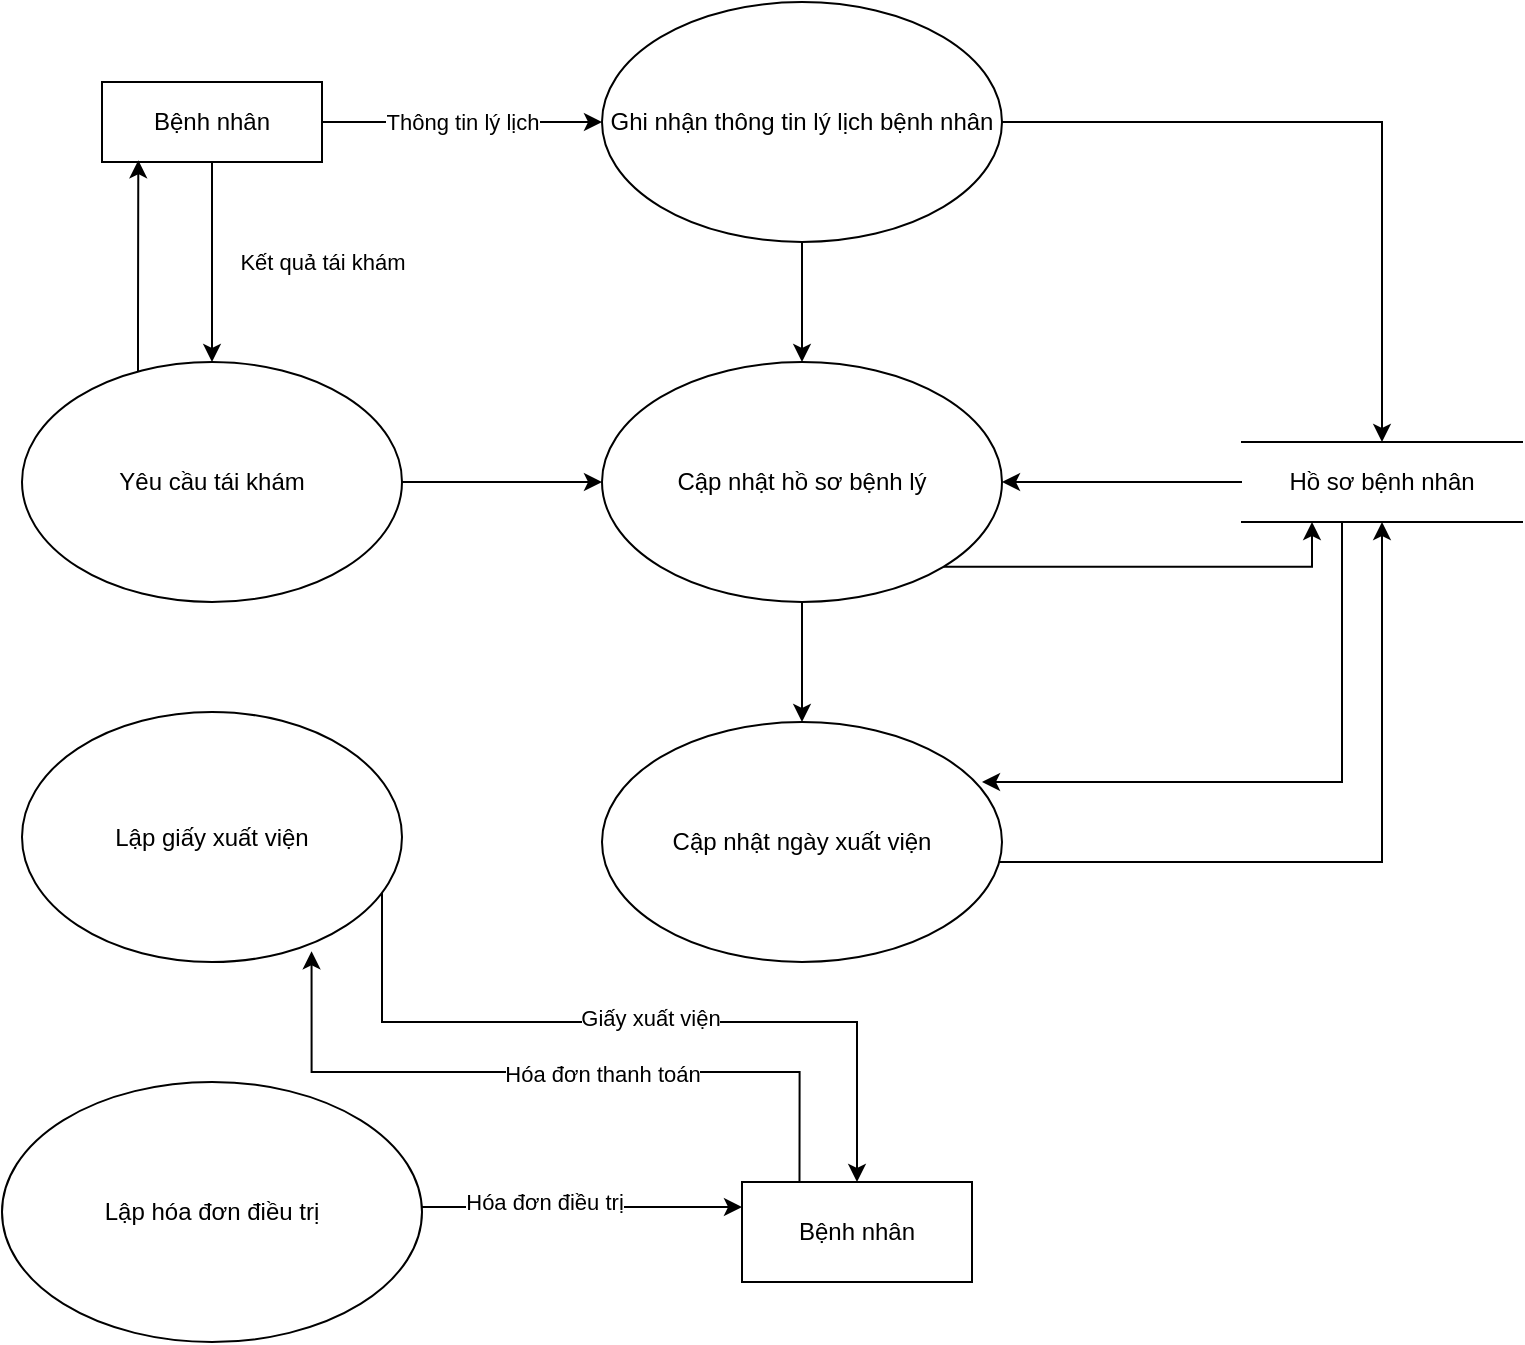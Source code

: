 <mxfile version="13.9.6" type="github">
  <diagram id="2405wJ3sSz2FnLK-L2Kb" name="Page-1">
    <mxGraphModel dx="1019" dy="519" grid="1" gridSize="10" guides="1" tooltips="1" connect="1" arrows="1" fold="1" page="1" pageScale="1" pageWidth="850" pageHeight="1100" math="0" shadow="0">
      <root>
        <mxCell id="0" />
        <mxCell id="1" parent="0" />
        <mxCell id="DbfD-DtE0sevARXXJMPS-3" value="Thông tin lý lịch" style="edgeStyle=orthogonalEdgeStyle;rounded=0;orthogonalLoop=1;jettySize=auto;html=1;exitX=1;exitY=0.5;exitDx=0;exitDy=0;entryX=0;entryY=0.5;entryDx=0;entryDy=0;" edge="1" parent="1" source="DbfD-DtE0sevARXXJMPS-1" target="DbfD-DtE0sevARXXJMPS-2">
          <mxGeometry relative="1" as="geometry" />
        </mxCell>
        <mxCell id="DbfD-DtE0sevARXXJMPS-25" value="Kết quả tái khám" style="edgeStyle=orthogonalEdgeStyle;rounded=0;orthogonalLoop=1;jettySize=auto;html=1;entryX=0.5;entryY=0;entryDx=0;entryDy=0;" edge="1" parent="1" source="DbfD-DtE0sevARXXJMPS-1" target="DbfD-DtE0sevARXXJMPS-15">
          <mxGeometry y="55" relative="1" as="geometry">
            <mxPoint as="offset" />
          </mxGeometry>
        </mxCell>
        <mxCell id="DbfD-DtE0sevARXXJMPS-1" value="Bệnh nhân" style="rounded=0;whiteSpace=wrap;html=1;" vertex="1" parent="1">
          <mxGeometry x="90" y="100" width="110" height="40" as="geometry" />
        </mxCell>
        <mxCell id="DbfD-DtE0sevARXXJMPS-5" style="edgeStyle=orthogonalEdgeStyle;rounded=0;orthogonalLoop=1;jettySize=auto;html=1;entryX=0.5;entryY=0;entryDx=0;entryDy=0;" edge="1" parent="1" source="DbfD-DtE0sevARXXJMPS-2" target="DbfD-DtE0sevARXXJMPS-4">
          <mxGeometry relative="1" as="geometry">
            <mxPoint x="720" y="120" as="targetPoint" />
          </mxGeometry>
        </mxCell>
        <mxCell id="DbfD-DtE0sevARXXJMPS-7" style="edgeStyle=orthogonalEdgeStyle;rounded=0;orthogonalLoop=1;jettySize=auto;html=1;" edge="1" parent="1" source="DbfD-DtE0sevARXXJMPS-2" target="DbfD-DtE0sevARXXJMPS-6">
          <mxGeometry relative="1" as="geometry" />
        </mxCell>
        <mxCell id="DbfD-DtE0sevARXXJMPS-2" value="Ghi nhận thông tin lý lịch bệnh nhân" style="ellipse;whiteSpace=wrap;html=1;" vertex="1" parent="1">
          <mxGeometry x="340" y="60" width="200" height="120" as="geometry" />
        </mxCell>
        <mxCell id="DbfD-DtE0sevARXXJMPS-8" style="edgeStyle=orthogonalEdgeStyle;rounded=0;orthogonalLoop=1;jettySize=auto;html=1;entryX=1;entryY=0.5;entryDx=0;entryDy=0;" edge="1" parent="1" source="DbfD-DtE0sevARXXJMPS-4" target="DbfD-DtE0sevARXXJMPS-6">
          <mxGeometry relative="1" as="geometry" />
        </mxCell>
        <mxCell id="DbfD-DtE0sevARXXJMPS-13" style="edgeStyle=orthogonalEdgeStyle;rounded=0;orthogonalLoop=1;jettySize=auto;html=1;entryX=0.95;entryY=0.25;entryDx=0;entryDy=0;entryPerimeter=0;" edge="1" parent="1" source="DbfD-DtE0sevARXXJMPS-4" target="DbfD-DtE0sevARXXJMPS-10">
          <mxGeometry relative="1" as="geometry">
            <Array as="points">
              <mxPoint x="710" y="450" />
            </Array>
          </mxGeometry>
        </mxCell>
        <mxCell id="DbfD-DtE0sevARXXJMPS-4" value="Hồ sơ bệnh nhân" style="shape=partialRectangle;whiteSpace=wrap;html=1;left=0;right=0;fillColor=none;" vertex="1" parent="1">
          <mxGeometry x="660" y="280" width="140" height="40" as="geometry" />
        </mxCell>
        <mxCell id="DbfD-DtE0sevARXXJMPS-11" style="edgeStyle=orthogonalEdgeStyle;rounded=0;orthogonalLoop=1;jettySize=auto;html=1;entryX=0.5;entryY=0;entryDx=0;entryDy=0;" edge="1" parent="1" source="DbfD-DtE0sevARXXJMPS-6" target="DbfD-DtE0sevARXXJMPS-10">
          <mxGeometry relative="1" as="geometry" />
        </mxCell>
        <mxCell id="DbfD-DtE0sevARXXJMPS-12" style="edgeStyle=orthogonalEdgeStyle;rounded=0;orthogonalLoop=1;jettySize=auto;html=1;exitX=1;exitY=1;exitDx=0;exitDy=0;entryX=0.25;entryY=1;entryDx=0;entryDy=0;" edge="1" parent="1" source="DbfD-DtE0sevARXXJMPS-6" target="DbfD-DtE0sevARXXJMPS-4">
          <mxGeometry relative="1" as="geometry" />
        </mxCell>
        <mxCell id="DbfD-DtE0sevARXXJMPS-6" value="Cập nhật hồ sơ bệnh lý" style="ellipse;whiteSpace=wrap;html=1;" vertex="1" parent="1">
          <mxGeometry x="340" y="240" width="200" height="120" as="geometry" />
        </mxCell>
        <mxCell id="DbfD-DtE0sevARXXJMPS-14" style="edgeStyle=orthogonalEdgeStyle;rounded=0;orthogonalLoop=1;jettySize=auto;html=1;" edge="1" parent="1" source="DbfD-DtE0sevARXXJMPS-10" target="DbfD-DtE0sevARXXJMPS-4">
          <mxGeometry relative="1" as="geometry">
            <Array as="points">
              <mxPoint x="730" y="490" />
            </Array>
          </mxGeometry>
        </mxCell>
        <mxCell id="DbfD-DtE0sevARXXJMPS-10" value="Cập nhật ngày xuất viện" style="ellipse;whiteSpace=wrap;html=1;" vertex="1" parent="1">
          <mxGeometry x="340" y="420" width="200" height="120" as="geometry" />
        </mxCell>
        <mxCell id="DbfD-DtE0sevARXXJMPS-24" style="edgeStyle=orthogonalEdgeStyle;rounded=0;orthogonalLoop=1;jettySize=auto;html=1;entryX=0.165;entryY=0.978;entryDx=0;entryDy=0;entryPerimeter=0;" edge="1" parent="1" source="DbfD-DtE0sevARXXJMPS-15" target="DbfD-DtE0sevARXXJMPS-1">
          <mxGeometry relative="1" as="geometry">
            <Array as="points">
              <mxPoint x="108" y="220" />
              <mxPoint x="108" y="220" />
            </Array>
          </mxGeometry>
        </mxCell>
        <mxCell id="DbfD-DtE0sevARXXJMPS-26" style="edgeStyle=orthogonalEdgeStyle;rounded=0;orthogonalLoop=1;jettySize=auto;html=1;" edge="1" parent="1" source="DbfD-DtE0sevARXXJMPS-15" target="DbfD-DtE0sevARXXJMPS-6">
          <mxGeometry relative="1" as="geometry" />
        </mxCell>
        <mxCell id="DbfD-DtE0sevARXXJMPS-15" value="Yêu cầu tái khám" style="ellipse;whiteSpace=wrap;html=1;" vertex="1" parent="1">
          <mxGeometry x="50" y="240" width="190" height="120" as="geometry" />
        </mxCell>
        <mxCell id="DbfD-DtE0sevARXXJMPS-22" style="edgeStyle=orthogonalEdgeStyle;rounded=0;orthogonalLoop=1;jettySize=auto;html=1;entryX=0.5;entryY=0;entryDx=0;entryDy=0;" edge="1" parent="1" source="DbfD-DtE0sevARXXJMPS-17" target="DbfD-DtE0sevARXXJMPS-21">
          <mxGeometry relative="1" as="geometry">
            <Array as="points">
              <mxPoint x="230" y="570" />
              <mxPoint x="468" y="570" />
            </Array>
          </mxGeometry>
        </mxCell>
        <mxCell id="DbfD-DtE0sevARXXJMPS-30" value="Giấy xuất viện" style="edgeLabel;html=1;align=center;verticalAlign=middle;resizable=0;points=[];" vertex="1" connectable="0" parent="DbfD-DtE0sevARXXJMPS-22">
          <mxGeometry x="0.036" y="2" relative="1" as="geometry">
            <mxPoint as="offset" />
          </mxGeometry>
        </mxCell>
        <mxCell id="DbfD-DtE0sevARXXJMPS-17" value="Lập giấy xuất viện" style="ellipse;whiteSpace=wrap;html=1;" vertex="1" parent="1">
          <mxGeometry x="50" y="415" width="190" height="125" as="geometry" />
        </mxCell>
        <mxCell id="DbfD-DtE0sevARXXJMPS-27" style="edgeStyle=orthogonalEdgeStyle;rounded=0;orthogonalLoop=1;jettySize=auto;html=1;entryX=0;entryY=0.25;entryDx=0;entryDy=0;" edge="1" parent="1" source="DbfD-DtE0sevARXXJMPS-20" target="DbfD-DtE0sevARXXJMPS-21">
          <mxGeometry relative="1" as="geometry">
            <Array as="points">
              <mxPoint x="330" y="663" />
            </Array>
          </mxGeometry>
        </mxCell>
        <mxCell id="DbfD-DtE0sevARXXJMPS-28" value="Hóa đơn điều trị" style="edgeLabel;html=1;align=center;verticalAlign=middle;resizable=0;points=[];" vertex="1" connectable="0" parent="DbfD-DtE0sevARXXJMPS-27">
          <mxGeometry x="-0.235" y="3" relative="1" as="geometry">
            <mxPoint as="offset" />
          </mxGeometry>
        </mxCell>
        <mxCell id="DbfD-DtE0sevARXXJMPS-20" value="Lập hóa đơn điều trị" style="ellipse;whiteSpace=wrap;html=1;" vertex="1" parent="1">
          <mxGeometry x="40" y="600" width="210" height="130" as="geometry" />
        </mxCell>
        <mxCell id="DbfD-DtE0sevARXXJMPS-31" style="edgeStyle=orthogonalEdgeStyle;rounded=0;orthogonalLoop=1;jettySize=auto;html=1;exitX=0.25;exitY=0;exitDx=0;exitDy=0;entryX=0.762;entryY=0.957;entryDx=0;entryDy=0;entryPerimeter=0;" edge="1" parent="1" source="DbfD-DtE0sevARXXJMPS-21" target="DbfD-DtE0sevARXXJMPS-17">
          <mxGeometry relative="1" as="geometry" />
        </mxCell>
        <mxCell id="DbfD-DtE0sevARXXJMPS-32" value="Hóa đơn thanh toán" style="edgeLabel;html=1;align=center;verticalAlign=middle;resizable=0;points=[];" vertex="1" connectable="0" parent="DbfD-DtE0sevARXXJMPS-31">
          <mxGeometry x="-0.139" y="1" relative="1" as="geometry">
            <mxPoint as="offset" />
          </mxGeometry>
        </mxCell>
        <mxCell id="DbfD-DtE0sevARXXJMPS-21" value="Bệnh nhân" style="rounded=0;whiteSpace=wrap;html=1;" vertex="1" parent="1">
          <mxGeometry x="410" y="650" width="115" height="50" as="geometry" />
        </mxCell>
      </root>
    </mxGraphModel>
  </diagram>
</mxfile>
